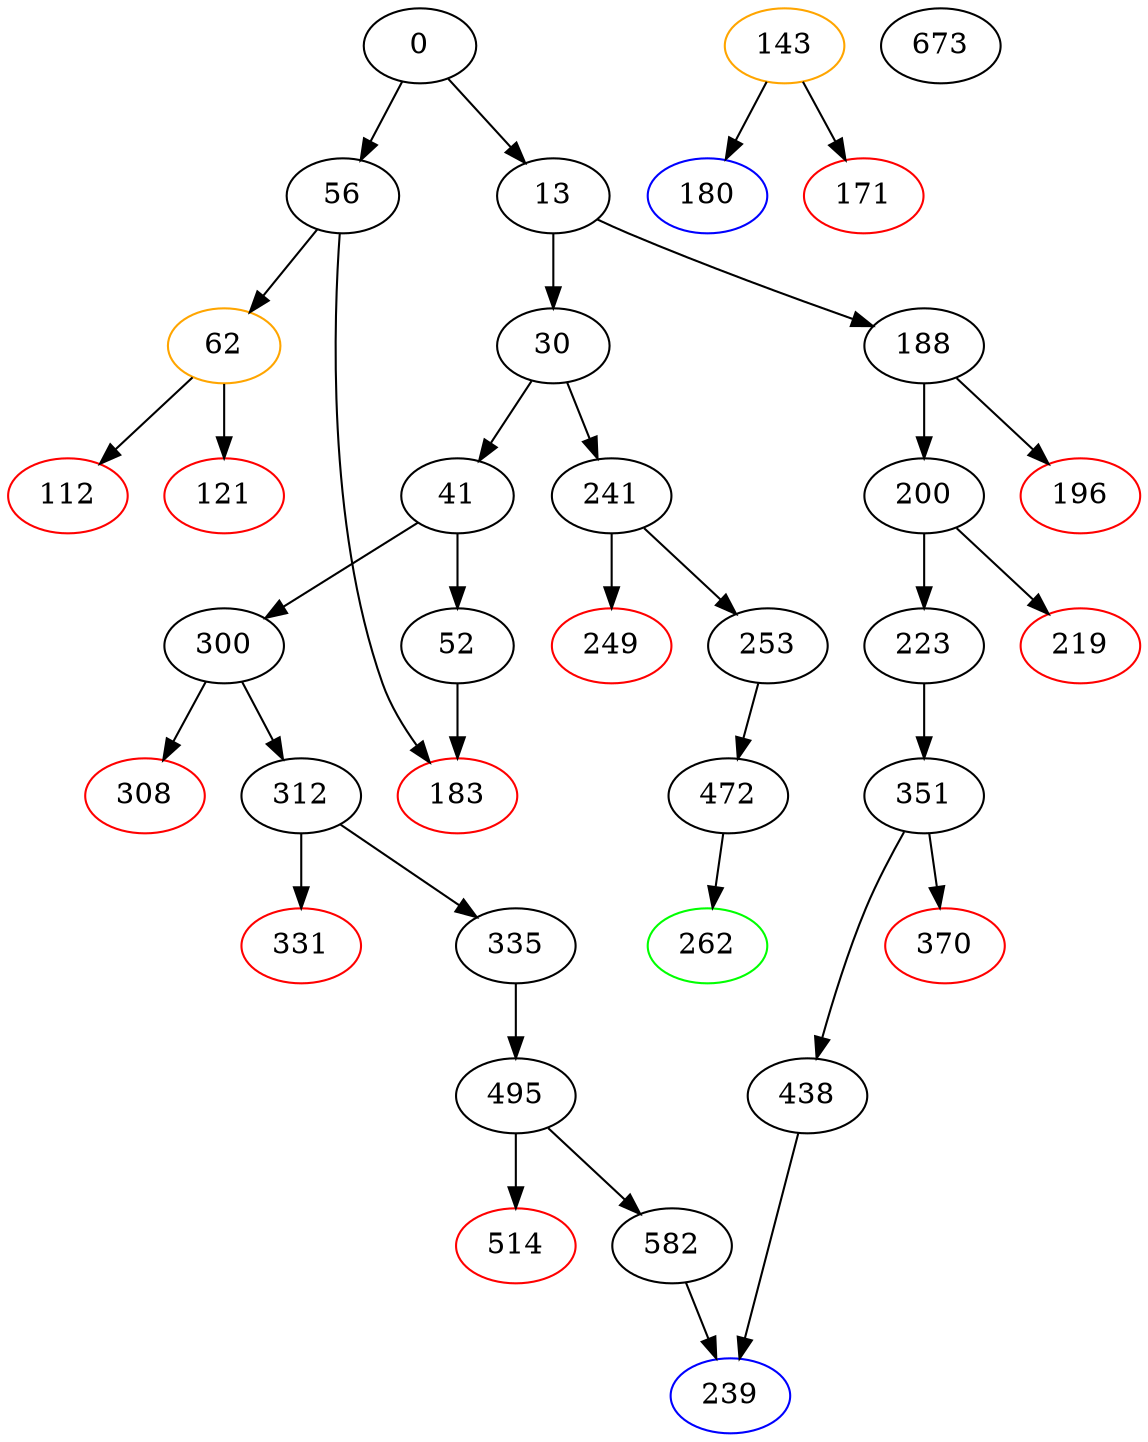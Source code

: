 strict digraph "" {
"56" [fillcolor=white, id="0x38", style=filled, tooltip="Block 0x38\n[0x38:0x3d]\n---\nPredecessors: [0x0]\nSuccessors: [0x3e, 0xb7]\n---\n0x38 JUMPDEST\n0x39 CALLDATASIZE\n0x3a PUSH2 0xb7\n0x3d JUMPI\n---\n0x38: JUMPDEST \n0x39: V20 = CALLDATASIZE\n0x3a: V21 = 0xb7\n0x3d: JUMPI 0xb7 V20\n---\nEntry stack: []\nStack pops: 0\nStack additions: []\nExit stack: []\n\nDef sites:\n"];
"52" [fillcolor=white, id="0x34", style=filled, tooltip="Block 0x34\n[0x34:0x37]\n---\nPredecessors: [0x29]\nSuccessors: [0xb7]\n---\n0x34 PUSH2 0xb7\n0x37 JUMP\n---\n0x34: V19 = 0xb7\n0x37: JUMP 0xb7\n---\nEntry stack: [V9]\nStack pops: 0\nStack additions: []\nExit stack: [V9]\n\nDef sites:\nV9: {0xd.0x12}\n"];
"262" [color=green, fillcolor=white, id="0x106", style=filled, tooltip="Block 0x106\n[0x106:0x12b]\n---\nPredecessors: [0x1d8]\nSuccessors: []\n---\n0x106 JUMPDEST\n0x107 PUSH1 0x40\n0x109 DUP1\n0x10a MLOAD\n0x10b PUSH1 0x1\n0x10d PUSH1 0x1\n0x10f PUSH1 0xa0\n0x111 SHL\n0x112 SUB\n0x113 SWAP4\n0x114 DUP5\n0x115 AND\n0x116 DUP2\n0x117 MSTORE\n0x118 SWAP2\n0x119 SWAP1\n0x11a SWAP3\n0x11b AND\n0x11c PUSH1 0x20\n0x11e DUP3\n0x11f ADD\n0x120 MSTORE\n0x121 DUP2\n0x122 MLOAD\n0x123 SWAP1\n0x124 DUP2\n0x125 SWAP1\n0x126 SUB\n0x127 SWAP1\n0x128 SWAP2\n0x129 ADD\n0x12a SWAP1\n0x12b RETURN\n---\n0x106: JUMPDEST \n0x107: V96 = 0x40\n0x10a: V97 = M[0x40]\n0x10b: V98 = 0x1\n0x10d: V99 = 0x1\n0x10f: V100 = 0xa0\n0x111: V101 = SHL 0xa0 0x1\n0x112: V102 = SUB 0x10000000000000000000000000000000000000000 0x1\n0x115: V103 = AND 0xffffffffffffffffffffffffffffffffffffffff V187\n0x117: M[V97] = V103\n0x11b: V104 = AND 0xffffffffffffffffffffffffffffffffffffffff V188\n0x11c: V105 = 0x20\n0x11f: V106 = ADD V97 0x20\n0x120: M[V106] = V104\n0x122: V107 = M[0x40]\n0x126: V108 = SUB V97 V107\n0x129: V109 = ADD 0x40 V108\n0x12b: RETURN V107 V109\n---\nEntry stack: [V9, V187, V188]\nStack pops: 2\nStack additions: []\nExit stack: [V9]\n\nDef sites:\nV9: {0xd.0x12}\nV187: {0x1d8.0x1e9}\nV188: {0x1d8.0x1eb}\n"];
"300" [fillcolor=white, id="0x12c", style=filled, tooltip="Block 0x12c\n[0x12c:0x133]\n---\nPredecessors: [0x29]\nSuccessors: [0x134, 0x138]\n---\n0x12c JUMPDEST\n0x12d CALLVALUE\n0x12e DUP1\n0x12f ISZERO\n0x130 PUSH2 0x138\n0x133 JUMPI\n---\n0x12c: JUMPDEST \n0x12d: V110 = CALLVALUE\n0x12f: V111 = ISZERO V110\n0x130: V112 = 0x138\n0x133: JUMPI 0x138 V111\n---\nEntry stack: [V9]\nStack pops: 0\nStack additions: [V110]\nExit stack: [V9, V110]\n\nDef sites:\nV9: {0xd.0x12}\n"];
"196" [color=red, fillcolor=white, id="0xc4", style=filled, tooltip="Block 0xc4\n[0xc4:0xc7]\n---\nPredecessors: [0xbc]\nSuccessors: []\n---\n0xc4 PUSH1 0x0\n0xc6 DUP1\n0xc7 REVERT\n---\n0xc4: V72 = 0x0\n0xc7: REVERT 0x0 0x0\n---\nEntry stack: [V9, V69]\nStack pops: 0\nStack additions: []\nExit stack: [V9, V69]\n\nDef sites:\nV9: {0xd.0x12}\nV69: {0xbc.0xbd}\n"];
"351" [fillcolor=white, id="0x15f", style=filled, tooltip="Block 0x15f\n[0x15f:0x171]\n---\nPredecessors: [0xdf]\nSuccessors: [0x172, 0x1b6]\n---\n0x15f JUMPDEST\n0x160 PUSH1 0x0\n0x162 SLOAD\n0x163 PUSH1 0x1\n0x165 PUSH1 0x1\n0x167 PUSH1 0xa0\n0x169 SHL\n0x16a SUB\n0x16b AND\n0x16c CALLER\n0x16d EQ\n0x16e PUSH2 0x1b6\n0x171 JUMPI\n---\n0x15f: JUMPDEST \n0x160: V131 = 0x0\n0x162: V132 = S[0x0]\n0x163: V133 = 0x1\n0x165: V134 = 0x1\n0x167: V135 = 0xa0\n0x169: V136 = SHL 0xa0 0x1\n0x16a: V137 = SUB 0x10000000000000000000000000000000000000000 0x1\n0x16b: V138 = AND 0xffffffffffffffffffffffffffffffffffffffff V132\n0x16c: V139 = CALLER\n0x16d: V140 = EQ V139 V138\n0x16e: V141 = 0x1b6\n0x171: JUMPI 0x1b6 V140\n---\nEntry stack: [V9, 0xef, V88]\nStack pops: 0\nStack additions: []\nExit stack: [V9, 0xef, V88]\n\nDef sites:\nV9: {0xd.0x12}\n0xef: {0xc8.0xca}\nV88: {0xdf.0xea}\n"];
"13" [fillcolor=white, id="0xd", style=filled, tooltip="Block 0xd\n[0xd:0x1d]\n---\nPredecessors: [0x0]\nSuccessors: [0x1e, 0xbc]\n---\n0xd PUSH1 0x0\n0xf CALLDATALOAD\n0x10 PUSH1 0xe0\n0x12 SHR\n0x13 DUP1\n0x14 PUSH4 0x2801617e\n0x19 EQ\n0x1a PUSH2 0xbc\n0x1d JUMPI\n---\n0xd: V6 = 0x0\n0xf: V7 = CALLDATALOAD 0x0\n0x10: V8 = 0xe0\n0x12: V9 = SHR 0xe0 V7\n0x14: V10 = 0x2801617e\n0x19: V11 = EQ 0x2801617e V9\n0x1a: V12 = 0xbc\n0x1d: JUMPI 0xbc V11\n---\nEntry stack: []\nStack pops: 0\nStack additions: [V9]\nExit stack: [V9]\n\nDef sites:\n"];
"143" [color=orange, fillcolor=white, id="0x8f", style=filled, tooltip="Block 0x8f\n[0x8f:0xaa]\n---\nPredecessors: []\nSuccessors: [0xab, 0xb4]\n---\n0x8f DUP1\n0x90 ISZERO\n0x91 PUSH2 0x8fc\n0x94 MUL\n0x95 SWAP3\n0x96 SWAP1\n0x97 SWAP2\n0x98 DUP2\n0x99 DUP2\n0x9a DUP2\n0x9b DUP6\n0x9c DUP9\n0x9d DUP9\n0x9e CALL\n0x9f SWAP4\n0xa0 POP\n0xa1 POP\n0xa2 POP\n0xa3 POP\n0xa4 ISZERO\n0xa5 DUP1\n0xa6 ISZERO\n0xa7 PUSH2 0xb4\n0xaa JUMPI\n---\n0x90: V57 = ISZERO S0\n0x91: V58 = 0x8fc\n0x94: V59 = MUL 0x8fc V57\n0x9e: V60 = CALL V59 S3 S0 S2 S1 S2 S1\n0xa4: V61 = ISZERO V60\n0xa6: V62 = ISZERO V61\n0xa7: V63 = 0xb4\n0xaa: JUMPI 0xb4 V62\n---\nEntry stack: []\nStack pops: 4\nStack additions: [V61]\nExit stack: [V61]\n\nDef sites:\n"];
"188" [fillcolor=white, id="0xbc", style=filled, tooltip="Block 0xbc\n[0xbc:0xc3]\n---\nPredecessors: [0xd]\nSuccessors: [0xc4, 0xc8]\n---\n0xbc JUMPDEST\n0xbd CALLVALUE\n0xbe DUP1\n0xbf ISZERO\n0xc0 PUSH2 0xc8\n0xc3 JUMPI\n---\n0xbc: JUMPDEST \n0xbd: V69 = CALLVALUE\n0xbf: V70 = ISZERO V69\n0xc0: V71 = 0xc8\n0xc3: JUMPI 0xc8 V70\n---\nEntry stack: [V9]\nStack pops: 0\nStack additions: [V69]\nExit stack: [V9, V69]\n\nDef sites:\nV9: {0xd.0x12}\n"];
"673" [fillcolor=white, id="0x2a1", style=filled, tooltip="Block 0x2a1\n[0x2a1:0x2e1]\n---\nPredecessors: []\nSuccessors: []\n---\n0x2a1 INVALID\n0x2a2 LOG2\n0x2a3 PUSH5 0x6970667358\n0x2a9 MISSING 0x22\n0x2aa SLT\n0x2ab SHA3\n0x2ac SWAP2\n0x2ad SWAP13\n0x2ae MISSING 0xd9\n0x2af MISSING 0xa5\n0x2b0 MISSING 0xea\n0x2b1 PUSH27 0x7a6a1f6d0a8ae142f7c1dd1399de965ecde77fe4f38a07a74ada64\n0x2cd PUSH20 0x6f6c63430006080033\n---\n0x2a1: INVALID \n0x2a2: LOG S0 S1 S2 S3\n0x2a3: V248 = 0x6970667358\n0x2a9: MISSING 0x22\n0x2aa: V249 = SLT S0 S1\n0x2ab: V250 = SHA3 V249 S2\n0x2ae: MISSING 0xd9\n0x2af: MISSING 0xa5\n0x2b0: MISSING 0xea\n0x2b1: V251 = 0x7a6a1f6d0a8ae142f7c1dd1399de965ecde77fe4f38a07a74ada64\n0x2cd: V252 = 0x6f6c63430006080033\n---\nEntry stack: []\nStack pops: 0\nStack additions: [0x6970667358, S15, S3, V250, S5, S6, S7, S8, S9, S10, S11, S12, S13, S14, S4, 0x6f6c63430006080033, 0x7a6a1f6d0a8ae142f7c1dd1399de965ecde77fe4f38a07a74ada64]\nExit stack: []\n\nDef sites:\n"];
"495" [fillcolor=white, id="0x1ef", style=filled, tooltip="Block 0x1ef\n[0x1ef:0x201]\n---\nPredecessors: [0x14f]\nSuccessors: [0x202, 0x246]\n---\n0x1ef JUMPDEST\n0x1f0 PUSH1 0x0\n0x1f2 SLOAD\n0x1f3 PUSH1 0x1\n0x1f5 PUSH1 0x1\n0x1f7 PUSH1 0xa0\n0x1f9 SHL\n0x1fa SUB\n0x1fb AND\n0x1fc CALLER\n0x1fd EQ\n0x1fe PUSH2 0x246\n0x201 JUMPI\n---\n0x1ef: JUMPDEST \n0x1f0: V189 = 0x0\n0x1f2: V190 = S[0x0]\n0x1f3: V191 = 0x1\n0x1f5: V192 = 0x1\n0x1f7: V193 = 0xa0\n0x1f9: V194 = SHL 0xa0 0x1\n0x1fa: V195 = SUB 0x10000000000000000000000000000000000000000 0x1\n0x1fb: V196 = AND 0xffffffffffffffffffffffffffffffffffffffff V190\n0x1fc: V197 = CALLER\n0x1fd: V198 = EQ V197 V196\n0x1fe: V199 = 0x246\n0x201: JUMPI 0x246 V198\n---\nEntry stack: [V9, 0xef, V129]\nStack pops: 0\nStack additions: []\nExit stack: [V9, 0xef, V129]\n\nDef sites:\nV9: {0xd.0x12}\n0xef: {0x138.0x13a}\nV129: {0x14f.0x15a}\n"];
"582" [fillcolor=white, id="0x246", style=filled, tooltip="Block 0x246\n[0x246:0x2a0]\n---\nPredecessors: [0x1ef]\nSuccessors: [0xef]\n---\n0x246 JUMPDEST\n0x247 PUSH1 0x0\n0x249 DUP1\n0x24a SLOAD\n0x24b PUSH1 0x40\n0x24d MLOAD\n0x24e PUSH1 0x1\n0x250 PUSH1 0x1\n0x252 PUSH1 0xa0\n0x254 SHL\n0x255 SUB\n0x256 DUP1\n0x257 DUP6\n0x258 AND\n0x259 SWAP4\n0x25a SWAP3\n0x25b AND\n0x25c SWAP2\n0x25d PUSH32 0x342827c97908e5e2f71151c08502a66d44b6f758e3ac2f1de95f02eb95f0a735\n0x27e SWAP2\n0x27f LOG3\n0x280 PUSH1 0x0\n0x282 DUP1\n0x283 SLOAD\n0x284 PUSH1 0x1\n0x286 PUSH1 0x1\n0x288 PUSH1 0xa0\n0x28a SHL\n0x28b SUB\n0x28c NOT\n0x28d AND\n0x28e PUSH1 0x1\n0x290 PUSH1 0x1\n0x292 PUSH1 0xa0\n0x294 SHL\n0x295 SUB\n0x296 SWAP3\n0x297 SWAP1\n0x298 SWAP3\n0x299 AND\n0x29a SWAP2\n0x29b SWAP1\n0x29c SWAP2\n0x29d OR\n0x29e SWAP1\n0x29f SSTORE\n0x2a0 JUMP\n---\n0x246: JUMPDEST \n0x247: V220 = 0x0\n0x24a: V221 = S[0x0]\n0x24b: V222 = 0x40\n0x24d: V223 = M[0x40]\n0x24e: V224 = 0x1\n0x250: V225 = 0x1\n0x252: V226 = 0xa0\n0x254: V227 = SHL 0xa0 0x1\n0x255: V228 = SUB 0x10000000000000000000000000000000000000000 0x1\n0x258: V229 = AND V129 0xffffffffffffffffffffffffffffffffffffffff\n0x25b: V230 = AND V221 0xffffffffffffffffffffffffffffffffffffffff\n0x25d: V231 = 0x342827c97908e5e2f71151c08502a66d44b6f758e3ac2f1de95f02eb95f0a735\n0x27f: LOG V223 0x0 0x342827c97908e5e2f71151c08502a66d44b6f758e3ac2f1de95f02eb95f0a735 V230 V229\n0x280: V232 = 0x0\n0x283: V233 = S[0x0]\n0x284: V234 = 0x1\n0x286: V235 = 0x1\n0x288: V236 = 0xa0\n0x28a: V237 = SHL 0xa0 0x1\n0x28b: V238 = SUB 0x10000000000000000000000000000000000000000 0x1\n0x28c: V239 = NOT 0xffffffffffffffffffffffffffffffffffffffff\n0x28d: V240 = AND 0xffffffffffffffffffffffff0000000000000000000000000000000000000000 V233\n0x28e: V241 = 0x1\n0x290: V242 = 0x1\n0x292: V243 = 0xa0\n0x294: V244 = SHL 0xa0 0x1\n0x295: V245 = SUB 0x10000000000000000000000000000000000000000 0x1\n0x299: V246 = AND 0xffffffffffffffffffffffffffffffffffffffff V129\n0x29d: V247 = OR V246 V240\n0x29f: S[0x0] = V247\n0x2a0: JUMP 0xef\n---\nEntry stack: [V9, 0xef, V129]\nStack pops: 2\nStack additions: []\nExit stack: [V9]\n\nDef sites:\nV9: {0xd.0x12}\n0xef: {0x138.0x13a}\nV129: {0x14f.0x15a}\n"];
"180" [color=blue, fillcolor=white, id="0xb4", style=filled, tooltip="Block 0xb4\n[0xb4:0xb6]\n---\nPredecessors: [0x8f]\nSuccessors: []\n---\n0xb4 JUMPDEST\n0xb5 POP\n0xb6 STOP\n---\n0xb4: JUMPDEST \n0xb6: STOP \n---\nEntry stack: [V61]\nStack pops: 1\nStack additions: []\nExit stack: []\n\nDef sites:\nV61: {0x8f.0xa4}\n"];
"0" [fillcolor=white, id="0x0", style=filled, tooltip="Block 0x0\n[0x0:0xc]\n---\nPredecessors: []\nSuccessors: [0xd, 0x38]\n---\n0x0 PUSH1 0x80\n0x2 PUSH1 0x40\n0x4 MSTORE\n0x5 PUSH1 0x4\n0x7 CALLDATASIZE\n0x8 LT\n0x9 PUSH2 0x38\n0xc JUMPI\n---\n0x0: V0 = 0x80\n0x2: V1 = 0x40\n0x4: M[0x40] = 0x80\n0x5: V2 = 0x4\n0x7: V3 = CALLDATASIZE\n0x8: V4 = LT V3 0x4\n0x9: V5 = 0x38\n0xc: JUMPI 0x38 V4\n---\nEntry stack: []\nStack pops: 0\nStack additions: []\nExit stack: []\n\nDef sites:\n"];
"223" [fillcolor=white, id="0xdf", style=filled, tooltip="Block 0xdf\n[0xdf:0xee]\n---\nPredecessors: [0xc8]\nSuccessors: [0x15f]\n---\n0xdf JUMPDEST\n0xe0 POP\n0xe1 CALLDATALOAD\n0xe2 PUSH1 0x1\n0xe4 PUSH1 0x1\n0xe6 PUSH1 0xa0\n0xe8 SHL\n0xe9 SUB\n0xea AND\n0xeb PUSH2 0x15f\n0xee JUMP\n---\n0xdf: JUMPDEST \n0xe1: V82 = CALLDATALOAD 0x4\n0xe2: V83 = 0x1\n0xe4: V84 = 0x1\n0xe6: V85 = 0xa0\n0xe8: V86 = SHL 0xa0 0x1\n0xe9: V87 = SUB 0x10000000000000000000000000000000000000000 0x1\n0xea: V88 = AND 0xffffffffffffffffffffffffffffffffffffffff V82\n0xeb: V89 = 0x15f\n0xee: JUMP 0x15f\n---\nEntry stack: [V9, 0xef, 0x4, V76]\nStack pops: 2\nStack additions: [V88]\nExit stack: [V9, 0xef, V88]\n\nDef sites:\nV9: {0xd.0x12}\n0xef: {0xc8.0xca}\n0x4: {0xc8.0xcd}\nV76: {0xc8.0xd1}\n"];
"438" [fillcolor=white, id="0x1b6", style=filled, tooltip="Block 0x1b6\n[0x1b6:0x1d7]\n---\nPredecessors: [0x15f]\nSuccessors: [0xef]\n---\n0x1b6 JUMPDEST\n0x1b7 PUSH1 0x1\n0x1b9 DUP1\n0x1ba SLOAD\n0x1bb PUSH1 0x1\n0x1bd PUSH1 0x1\n0x1bf PUSH1 0xa0\n0x1c1 SHL\n0x1c2 SUB\n0x1c3 NOT\n0x1c4 AND\n0x1c5 PUSH1 0x1\n0x1c7 PUSH1 0x1\n0x1c9 PUSH1 0xa0\n0x1cb SHL\n0x1cc SUB\n0x1cd SWAP3\n0x1ce SWAP1\n0x1cf SWAP3\n0x1d0 AND\n0x1d1 SWAP2\n0x1d2 SWAP1\n0x1d3 SWAP2\n0x1d4 OR\n0x1d5 SWAP1\n0x1d6 SSTORE\n0x1d7 JUMP\n---\n0x1b6: JUMPDEST \n0x1b7: V162 = 0x1\n0x1ba: V163 = S[0x1]\n0x1bb: V164 = 0x1\n0x1bd: V165 = 0x1\n0x1bf: V166 = 0xa0\n0x1c1: V167 = SHL 0xa0 0x1\n0x1c2: V168 = SUB 0x10000000000000000000000000000000000000000 0x1\n0x1c3: V169 = NOT 0xffffffffffffffffffffffffffffffffffffffff\n0x1c4: V170 = AND 0xffffffffffffffffffffffff0000000000000000000000000000000000000000 V163\n0x1c5: V171 = 0x1\n0x1c7: V172 = 0x1\n0x1c9: V173 = 0xa0\n0x1cb: V174 = SHL 0xa0 0x1\n0x1cc: V175 = SUB 0x10000000000000000000000000000000000000000 0x1\n0x1d0: V176 = AND 0xffffffffffffffffffffffffffffffffffffffff V88\n0x1d4: V177 = OR V176 V170\n0x1d6: S[0x1] = V177\n0x1d7: JUMP 0xef\n---\nEntry stack: [V9, 0xef, V88]\nStack pops: 2\nStack additions: []\nExit stack: [V9]\n\nDef sites:\nV9: {0xd.0x12}\n0xef: {0xc8.0xca}\nV88: {0xdf.0xea}\n"];
"239" [color=blue, fillcolor=white, id="0xef", style=filled, tooltip="Block 0xef\n[0xef:0xf0]\n---\nPredecessors: [0x1b6, 0x246]\nSuccessors: []\n---\n0xef JUMPDEST\n0xf0 STOP\n---\n0xef: JUMPDEST \n0xf0: STOP \n---\nEntry stack: [V9]\nStack pops: 0\nStack additions: []\nExit stack: [V9]\n\nDef sites:\nV9: {0xd.0x12}\n"];
"219" [color=red, fillcolor=white, id="0xdb", style=filled, tooltip="Block 0xdb\n[0xdb:0xde]\n---\nPredecessors: [0xc8]\nSuccessors: []\n---\n0xdb PUSH1 0x0\n0xdd DUP1\n0xde REVERT\n---\n0xdb: V81 = 0x0\n0xde: REVERT 0x0 0x0\n---\nEntry stack: [V9, 0xef, 0x4, V76]\nStack pops: 0\nStack additions: []\nExit stack: [V9, 0xef, 0x4, V76]\n\nDef sites:\nV9: {0xd.0x12}\n0xef: {0xc8.0xca}\n0x4: {0xc8.0xcd}\nV76: {0xc8.0xd1}\n"];
"121" [color=red, fillcolor=white, id="0x79", style=filled, tooltip="Block 0x79\n[0x79:0x8e]\n---\nPredecessors: [0x3e]\nSuccessors: []\n---\n0x79 JUMPDEST\n0x7a POP\n0x7b PUSH1 0x0\n0x7d DUP1\n0x7e SLOAD\n0x7f PUSH1 0x40\n0x81 MLOAD\n0x82 PUSH1 0x1\n0x84 PUSH1 0x1\n0x86 PUSH1 0xa0\n0x88 SHL\n0x89 SUB\n0x8a SWAP1\n0x8b SWAP2\n0x8c AND\n0x8d SWAP2\n0x8e MISSING 0x47\n---\n0x79: JUMPDEST \n0x7b: V47 = 0x0\n0x7e: V48 = S[0x0]\n0x7f: V49 = 0x40\n0x81: V50 = M[0x40]\n0x82: V51 = 0x1\n0x84: V52 = 0x1\n0x86: V53 = 0xa0\n0x88: V54 = SHL 0xa0 0x1\n0x89: V55 = SUB 0x10000000000000000000000000000000000000000 0x1\n0x8c: V56 = AND V48 0xffffffffffffffffffffffffffffffffffffffff\n0x8e: MISSING 0x47\n---\nEntry stack: [V40]\nStack pops: 1\nStack additions: [V56, V50, 0x0]\nExit stack: [V56, V50, 0x0]\n\nDef sites:\nV40: {0x3e.0x69}\n"];
"308" [color=red, fillcolor=white, id="0x134", style=filled, tooltip="Block 0x134\n[0x134:0x137]\n---\nPredecessors: [0x12c]\nSuccessors: []\n---\n0x134 PUSH1 0x0\n0x136 DUP1\n0x137 REVERT\n---\n0x134: V113 = 0x0\n0x137: REVERT 0x0 0x0\n---\nEntry stack: [V9, V110]\nStack pops: 0\nStack additions: []\nExit stack: [V9, V110]\n\nDef sites:\nV9: {0xd.0x12}\nV110: {0x12c.0x12d}\n"];
"312" [fillcolor=white, id="0x138", style=filled, tooltip="Block 0x138\n[0x138:0x14a]\n---\nPredecessors: [0x12c]\nSuccessors: [0x14b, 0x14f]\n---\n0x138 JUMPDEST\n0x139 POP\n0x13a PUSH2 0xef\n0x13d PUSH1 0x4\n0x13f DUP1\n0x140 CALLDATASIZE\n0x141 SUB\n0x142 PUSH1 0x20\n0x144 DUP2\n0x145 LT\n0x146 ISZERO\n0x147 PUSH2 0x14f\n0x14a JUMPI\n---\n0x138: JUMPDEST \n0x13a: V114 = 0xef\n0x13d: V115 = 0x4\n0x140: V116 = CALLDATASIZE\n0x141: V117 = SUB V116 0x4\n0x142: V118 = 0x20\n0x145: V119 = LT V117 0x20\n0x146: V120 = ISZERO V119\n0x147: V121 = 0x14f\n0x14a: JUMPI 0x14f V120\n---\nEntry stack: [V9, V110]\nStack pops: 1\nStack additions: [0xef, 0x4, V117]\nExit stack: [V9, 0xef, 0x4, V117]\n\nDef sites:\nV9: {0xd.0x12}\nV110: {0x12c.0x12d}\n"];
"335" [fillcolor=white, id="0x14f", style=filled, tooltip="Block 0x14f\n[0x14f:0x15e]\n---\nPredecessors: [0x138]\nSuccessors: [0x1ef]\n---\n0x14f JUMPDEST\n0x150 POP\n0x151 CALLDATALOAD\n0x152 PUSH1 0x1\n0x154 PUSH1 0x1\n0x156 PUSH1 0xa0\n0x158 SHL\n0x159 SUB\n0x15a AND\n0x15b PUSH2 0x1ef\n0x15e JUMP\n---\n0x14f: JUMPDEST \n0x151: V123 = CALLDATALOAD 0x4\n0x152: V124 = 0x1\n0x154: V125 = 0x1\n0x156: V126 = 0xa0\n0x158: V127 = SHL 0xa0 0x1\n0x159: V128 = SUB 0x10000000000000000000000000000000000000000 0x1\n0x15a: V129 = AND 0xffffffffffffffffffffffffffffffffffffffff V123\n0x15b: V130 = 0x1ef\n0x15e: JUMP 0x1ef\n---\nEntry stack: [V9, 0xef, 0x4, V117]\nStack pops: 2\nStack additions: [V129]\nExit stack: [V9, 0xef, V129]\n\nDef sites:\nV9: {0xd.0x12}\n0xef: {0x138.0x13a}\n0x4: {0x138.0x13d}\nV117: {0x138.0x141}\n"];
"514" [color=red, fillcolor=white, id="0x202", style=filled, tooltip="Block 0x202\n[0x202:0x245]\n---\nPredecessors: [0x1ef]\nSuccessors: []\n---\n0x202 PUSH1 0x40\n0x204 DUP1\n0x205 MLOAD\n0x206 PUSH3 0x461bcd\n0x20a PUSH1 0xe5\n0x20c SHL\n0x20d DUP2\n0x20e MSTORE\n0x20f PUSH1 0x20\n0x211 PUSH1 0x4\n0x213 DUP3\n0x214 ADD\n0x215 MSTORE\n0x216 PUSH1 0x15\n0x218 PUSH1 0x24\n0x21a DUP3\n0x21b ADD\n0x21c MSTORE\n0x21d PUSH21 0x2cb7ba9030b932903737ba103a34329037bbb732b9\n0x233 PUSH1 0x59\n0x235 SHL\n0x236 PUSH1 0x44\n0x238 DUP3\n0x239 ADD\n0x23a MSTORE\n0x23b SWAP1\n0x23c MLOAD\n0x23d SWAP1\n0x23e DUP2\n0x23f SWAP1\n0x240 SUB\n0x241 PUSH1 0x64\n0x243 ADD\n0x244 SWAP1\n0x245 REVERT\n---\n0x202: V200 = 0x40\n0x205: V201 = M[0x40]\n0x206: V202 = 0x461bcd\n0x20a: V203 = 0xe5\n0x20c: V204 = SHL 0xe5 0x461bcd\n0x20e: M[V201] = 0x8c379a000000000000000000000000000000000000000000000000000000000\n0x20f: V205 = 0x20\n0x211: V206 = 0x4\n0x214: V207 = ADD V201 0x4\n0x215: M[V207] = 0x20\n0x216: V208 = 0x15\n0x218: V209 = 0x24\n0x21b: V210 = ADD V201 0x24\n0x21c: M[V210] = 0x15\n0x21d: V211 = 0x2cb7ba9030b932903737ba103a34329037bbb732b9\n0x233: V212 = 0x59\n0x235: V213 = SHL 0x59 0x2cb7ba9030b932903737ba103a34329037bbb732b9\n0x236: V214 = 0x44\n0x239: V215 = ADD V201 0x44\n0x23a: M[V215] = 0x596f7520617265206e6f7420746865206f776e65720000000000000000000000\n0x23c: V216 = M[0x40]\n0x240: V217 = SUB V201 V216\n0x241: V218 = 0x64\n0x243: V219 = ADD 0x64 V217\n0x245: REVERT V216 V219\n---\nEntry stack: [V9, 0xef, V129]\nStack pops: 0\nStack additions: []\nExit stack: [V9, 0xef, V129]\n\nDef sites:\nV9: {0xd.0x12}\n0xef: {0x138.0x13a}\nV129: {0x14f.0x15a}\n"];
"472" [fillcolor=white, id="0x1d8", style=filled, tooltip="Block 0x1d8\n[0x1d8:0x1ee]\n---\nPredecessors: [0xfd]\nSuccessors: [0x106]\n---\n0x1d8 JUMPDEST\n0x1d9 PUSH1 0x0\n0x1db SLOAD\n0x1dc PUSH1 0x1\n0x1de SLOAD\n0x1df PUSH1 0x1\n0x1e1 PUSH1 0x1\n0x1e3 PUSH1 0xa0\n0x1e5 SHL\n0x1e6 SUB\n0x1e7 SWAP2\n0x1e8 DUP3\n0x1e9 AND\n0x1ea SWAP2\n0x1eb AND\n0x1ec SWAP1\n0x1ed SWAP2\n0x1ee JUMP\n---\n0x1d8: JUMPDEST \n0x1d9: V178 = 0x0\n0x1db: V179 = S[0x0]\n0x1dc: V180 = 0x1\n0x1de: V181 = S[0x1]\n0x1df: V182 = 0x1\n0x1e1: V183 = 0x1\n0x1e3: V184 = 0xa0\n0x1e5: V185 = SHL 0xa0 0x1\n0x1e6: V186 = SUB 0x10000000000000000000000000000000000000000 0x1\n0x1e9: V187 = AND 0xffffffffffffffffffffffffffffffffffffffff V179\n0x1eb: V188 = AND 0xffffffffffffffffffffffffffffffffffffffff V181\n0x1ee: JUMP 0x106\n---\nEntry stack: [V9, 0x106]\nStack pops: 1\nStack additions: [V187, V188]\nExit stack: [V9, V187, V188]\n\nDef sites:\nV9: {0xd.0x12}\n0x106: {0xfd.0xff}\n"];
"253" [fillcolor=white, id="0xfd", style=filled, tooltip="Block 0xfd\n[0xfd:0x105]\n---\nPredecessors: [0xf1]\nSuccessors: [0x1d8]\n---\n0xfd JUMPDEST\n0xfe POP\n0xff PUSH2 0x106\n0x102 PUSH2 0x1d8\n0x105 JUMP\n---\n0xfd: JUMPDEST \n0xff: V94 = 0x106\n0x102: V95 = 0x1d8\n0x105: JUMP 0x1d8\n---\nEntry stack: [V9, V90]\nStack pops: 1\nStack additions: [0x106]\nExit stack: [V9, 0x106]\n\nDef sites:\nV9: {0xd.0x12}\nV90: {0xf1.0xf2}\n"];
"249" [color=red, fillcolor=white, id="0xf9", style=filled, tooltip="Block 0xf9\n[0xf9:0xfc]\n---\nPredecessors: [0xf1]\nSuccessors: []\n---\n0xf9 PUSH1 0x0\n0xfb DUP1\n0xfc REVERT\n---\n0xf9: V93 = 0x0\n0xfc: REVERT 0x0 0x0\n---\nEntry stack: [V9, V90]\nStack pops: 0\nStack additions: []\nExit stack: [V9, V90]\n\nDef sites:\nV9: {0xd.0x12}\nV90: {0xf1.0xf2}\n"];
"30" [fillcolor=white, id="0x1e", style=filled, tooltip="Block 0x1e\n[0x1e:0x28]\n---\nPredecessors: [0xd]\nSuccessors: [0x29, 0xf1]\n---\n0x1e DUP1\n0x1f PUSH4 0x6d4ce63c\n0x24 EQ\n0x25 PUSH2 0xf1\n0x28 JUMPI\n---\n0x1f: V13 = 0x6d4ce63c\n0x24: V14 = EQ 0x6d4ce63c V9\n0x25: V15 = 0xf1\n0x28: JUMPI 0xf1 V14\n---\nEntry stack: [V9]\nStack pops: 1\nStack additions: [S0]\nExit stack: [V9]\n\nDef sites:\nV9: {0xd.0x12}\n"];
"171" [color=red, fillcolor=white, id="0xab", style=filled, tooltip="Block 0xab\n[0xab:0xb3]\n---\nPredecessors: [0x8f]\nSuccessors: []\n---\n0xab RETURNDATASIZE\n0xac PUSH1 0x0\n0xae DUP1\n0xaf RETURNDATACOPY\n0xb0 RETURNDATASIZE\n0xb1 PUSH1 0x0\n0xb3 REVERT\n---\n0xab: V64 = RETURNDATASIZE\n0xac: V65 = 0x0\n0xaf: RETURNDATACOPY 0x0 0x0 V64\n0xb0: V66 = RETURNDATASIZE\n0xb1: V67 = 0x0\n0xb3: REVERT 0x0 V66\n---\nEntry stack: [V61]\nStack pops: 0\nStack additions: []\nExit stack: [V61]\n\nDef sites:\nV61: {0x8f.0xa4}\n"];
"331" [color=red, fillcolor=white, id="0x14b", style=filled, tooltip="Block 0x14b\n[0x14b:0x14e]\n---\nPredecessors: [0x138]\nSuccessors: []\n---\n0x14b PUSH1 0x0\n0x14d DUP1\n0x14e REVERT\n---\n0x14b: V122 = 0x0\n0x14e: REVERT 0x0 0x0\n---\nEntry stack: [V9, 0xef, 0x4, V117]\nStack pops: 0\nStack additions: []\nExit stack: [V9, 0xef, 0x4, V117]\n\nDef sites:\nV9: {0xd.0x12}\n0xef: {0x138.0x13a}\n0x4: {0x138.0x13d}\nV117: {0x138.0x141}\n"];
"183" [color=red, fillcolor=white, id="0xb7", style=filled, tooltip="Block 0xb7\n[0xb7:0xbb]\n---\nPredecessors: [0x34, 0x38]\nSuccessors: []\n---\n0xb7 JUMPDEST\n0xb8 PUSH1 0x0\n0xba DUP1\n0xbb REVERT\n---\n0xb7: JUMPDEST \n0xb8: V68 = 0x0\n0xbb: REVERT 0x0 0x0\n---\nEntry stack: [V9]\nStack pops: 0\nStack additions: []\nExit stack: [V9]\n\nDef sites:\nV9: {0xd.0x12}\n"];
"62" [color=orange, fillcolor=white, id="0x3e", style=filled, tooltip="Block 0x3e\n[0x3e:0x6f]\n---\nPredecessors: [0x38]\nSuccessors: [0x70, 0x79]\n---\n0x3e PUSH1 0x1\n0x40 SLOAD\n0x41 PUSH1 0x40\n0x43 MLOAD\n0x44 PUSH1 0x1\n0x46 PUSH1 0x1\n0x48 PUSH1 0xa0\n0x4a SHL\n0x4b SUB\n0x4c SWAP1\n0x4d SWAP2\n0x4e AND\n0x4f SWAP1\n0x50 PUSH1 0xa\n0x52 CALLVALUE\n0x53 DIV\n0x54 DUP1\n0x55 ISZERO\n0x56 PUSH2 0x8fc\n0x59 MUL\n0x5a SWAP2\n0x5b PUSH1 0x0\n0x5d DUP2\n0x5e DUP2\n0x5f DUP2\n0x60 DUP6\n0x61 DUP9\n0x62 DUP9\n0x63 CALL\n0x64 SWAP4\n0x65 POP\n0x66 POP\n0x67 POP\n0x68 POP\n0x69 ISZERO\n0x6a DUP1\n0x6b ISZERO\n0x6c PUSH2 0x79\n0x6f JUMPI\n---\n0x3e: V22 = 0x1\n0x40: V23 = S[0x1]\n0x41: V24 = 0x40\n0x43: V25 = M[0x40]\n0x44: V26 = 0x1\n0x46: V27 = 0x1\n0x48: V28 = 0xa0\n0x4a: V29 = SHL 0xa0 0x1\n0x4b: V30 = SUB 0x10000000000000000000000000000000000000000 0x1\n0x4e: V31 = AND V23 0xffffffffffffffffffffffffffffffffffffffff\n0x50: V32 = 0xa\n0x52: V33 = CALLVALUE\n0x53: V34 = DIV V33 0xa\n0x55: V35 = ISZERO V34\n0x56: V36 = 0x8fc\n0x59: V37 = MUL 0x8fc V35\n0x5b: V38 = 0x0\n0x63: V39 = CALL V37 V31 V34 V25 0x0 V25 0x0\n0x69: V40 = ISZERO V39\n0x6b: V41 = ISZERO V40\n0x6c: V42 = 0x79\n0x6f: JUMPI 0x79 V41\n---\nEntry stack: []\nStack pops: 0\nStack additions: [V40]\nExit stack: [V40]\n\nDef sites:\n"];
"200" [fillcolor=white, id="0xc8", style=filled, tooltip="Block 0xc8\n[0xc8:0xda]\n---\nPredecessors: [0xbc]\nSuccessors: [0xdb, 0xdf]\n---\n0xc8 JUMPDEST\n0xc9 POP\n0xca PUSH2 0xef\n0xcd PUSH1 0x4\n0xcf DUP1\n0xd0 CALLDATASIZE\n0xd1 SUB\n0xd2 PUSH1 0x20\n0xd4 DUP2\n0xd5 LT\n0xd6 ISZERO\n0xd7 PUSH2 0xdf\n0xda JUMPI\n---\n0xc8: JUMPDEST \n0xca: V73 = 0xef\n0xcd: V74 = 0x4\n0xd0: V75 = CALLDATASIZE\n0xd1: V76 = SUB V75 0x4\n0xd2: V77 = 0x20\n0xd5: V78 = LT V76 0x20\n0xd6: V79 = ISZERO V78\n0xd7: V80 = 0xdf\n0xda: JUMPI 0xdf V79\n---\nEntry stack: [V9, V69]\nStack pops: 1\nStack additions: [0xef, 0x4, V76]\nExit stack: [V9, 0xef, 0x4, V76]\n\nDef sites:\nV9: {0xd.0x12}\nV69: {0xbc.0xbd}\n"];
"370" [color=red, fillcolor=white, id="0x172", style=filled, tooltip="Block 0x172\n[0x172:0x1b5]\n---\nPredecessors: [0x15f]\nSuccessors: []\n---\n0x172 PUSH1 0x40\n0x174 DUP1\n0x175 MLOAD\n0x176 PUSH3 0x461bcd\n0x17a PUSH1 0xe5\n0x17c SHL\n0x17d DUP2\n0x17e MSTORE\n0x17f PUSH1 0x20\n0x181 PUSH1 0x4\n0x183 DUP3\n0x184 ADD\n0x185 MSTORE\n0x186 PUSH1 0x15\n0x188 PUSH1 0x24\n0x18a DUP3\n0x18b ADD\n0x18c MSTORE\n0x18d PUSH21 0x2cb7ba9030b932903737ba103a34329037bbb732b9\n0x1a3 PUSH1 0x59\n0x1a5 SHL\n0x1a6 PUSH1 0x44\n0x1a8 DUP3\n0x1a9 ADD\n0x1aa MSTORE\n0x1ab SWAP1\n0x1ac MLOAD\n0x1ad SWAP1\n0x1ae DUP2\n0x1af SWAP1\n0x1b0 SUB\n0x1b1 PUSH1 0x64\n0x1b3 ADD\n0x1b4 SWAP1\n0x1b5 REVERT\n---\n0x172: V142 = 0x40\n0x175: V143 = M[0x40]\n0x176: V144 = 0x461bcd\n0x17a: V145 = 0xe5\n0x17c: V146 = SHL 0xe5 0x461bcd\n0x17e: M[V143] = 0x8c379a000000000000000000000000000000000000000000000000000000000\n0x17f: V147 = 0x20\n0x181: V148 = 0x4\n0x184: V149 = ADD V143 0x4\n0x185: M[V149] = 0x20\n0x186: V150 = 0x15\n0x188: V151 = 0x24\n0x18b: V152 = ADD V143 0x24\n0x18c: M[V152] = 0x15\n0x18d: V153 = 0x2cb7ba9030b932903737ba103a34329037bbb732b9\n0x1a3: V154 = 0x59\n0x1a5: V155 = SHL 0x59 0x2cb7ba9030b932903737ba103a34329037bbb732b9\n0x1a6: V156 = 0x44\n0x1a9: V157 = ADD V143 0x44\n0x1aa: M[V157] = 0x596f7520617265206e6f7420746865206f776e65720000000000000000000000\n0x1ac: V158 = M[0x40]\n0x1b0: V159 = SUB V143 V158\n0x1b1: V160 = 0x64\n0x1b3: V161 = ADD 0x64 V159\n0x1b5: REVERT V158 V161\n---\nEntry stack: [V9, 0xef, V88]\nStack pops: 0\nStack additions: []\nExit stack: [V9, 0xef, V88]\n\nDef sites:\nV9: {0xd.0x12}\n0xef: {0xc8.0xca}\nV88: {0xdf.0xea}\n"];
"112" [color=red, fillcolor=white, id="0x70", style=filled, tooltip="Block 0x70\n[0x70:0x78]\n---\nPredecessors: [0x3e]\nSuccessors: []\n---\n0x70 RETURNDATASIZE\n0x71 PUSH1 0x0\n0x73 DUP1\n0x74 RETURNDATACOPY\n0x75 RETURNDATASIZE\n0x76 PUSH1 0x0\n0x78 REVERT\n---\n0x70: V43 = RETURNDATASIZE\n0x71: V44 = 0x0\n0x74: RETURNDATACOPY 0x0 0x0 V43\n0x75: V45 = RETURNDATASIZE\n0x76: V46 = 0x0\n0x78: REVERT 0x0 V45\n---\nEntry stack: [V40]\nStack pops: 0\nStack additions: []\nExit stack: [V40]\n\nDef sites:\nV40: {0x3e.0x69}\n"];
"241" [fillcolor=white, id="0xf1", style=filled, tooltip="Block 0xf1\n[0xf1:0xf8]\n---\nPredecessors: [0x1e]\nSuccessors: [0xf9, 0xfd]\n---\n0xf1 JUMPDEST\n0xf2 CALLVALUE\n0xf3 DUP1\n0xf4 ISZERO\n0xf5 PUSH2 0xfd\n0xf8 JUMPI\n---\n0xf1: JUMPDEST \n0xf2: V90 = CALLVALUE\n0xf4: V91 = ISZERO V90\n0xf5: V92 = 0xfd\n0xf8: JUMPI 0xfd V91\n---\nEntry stack: [V9]\nStack pops: 0\nStack additions: [V90]\nExit stack: [V9, V90]\n\nDef sites:\nV9: {0xd.0x12}\n"];
"41" [fillcolor=white, id="0x29", style=filled, tooltip="Block 0x29\n[0x29:0x33]\n---\nPredecessors: [0x1e]\nSuccessors: [0x34, 0x12c]\n---\n0x29 DUP1\n0x2a PUSH4 0xa6f9dae1\n0x2f EQ\n0x30 PUSH2 0x12c\n0x33 JUMPI\n---\n0x2a: V16 = 0xa6f9dae1\n0x2f: V17 = EQ 0xa6f9dae1 V9\n0x30: V18 = 0x12c\n0x33: JUMPI 0x12c V17\n---\nEntry stack: [V9]\nStack pops: 1\nStack additions: [S0]\nExit stack: [V9]\n\nDef sites:\nV9: {0xd.0x12}\n"];
"56" -> "183";
"56" -> "62";
"52" -> "183";
"300" -> "308";
"300" -> "312";
"351" -> "370";
"351" -> "438";
"13" -> "30";
"13" -> "188";
"143" -> "171";
"143" -> "180";
"188" -> "196";
"188" -> "200";
"495" -> "514";
"495" -> "582";
"582" -> "239";
"0" -> "56";
"0" -> "13";
"223" -> "351";
"438" -> "239";
"312" -> "331";
"312" -> "335";
"335" -> "495";
"472" -> "262";
"253" -> "472";
"30" -> "241";
"30" -> "41";
"62" -> "112";
"62" -> "121";
"200" -> "219";
"200" -> "223";
"241" -> "253";
"241" -> "249";
"41" -> "300";
"41" -> "52";
}
